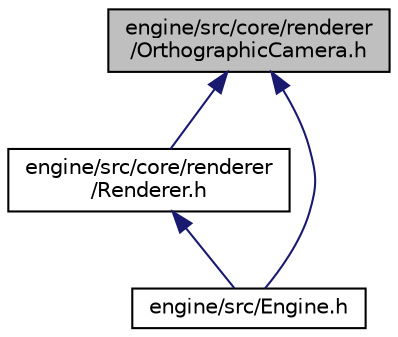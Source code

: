 digraph "engine/src/core/renderer/OrthographicCamera.h"
{
 // LATEX_PDF_SIZE
  edge [fontname="Helvetica",fontsize="10",labelfontname="Helvetica",labelfontsize="10"];
  node [fontname="Helvetica",fontsize="10",shape=record];
  Node1 [label="engine/src/core/renderer\l/OrthographicCamera.h",height=0.2,width=0.4,color="black", fillcolor="grey75", style="filled", fontcolor="black",tooltip="A 2D orthographic camera implementation that is compatible with the renderer."];
  Node1 -> Node2 [dir="back",color="midnightblue",fontsize="10",style="solid"];
  Node2 [label="engine/src/core/renderer\l/Renderer.h",height=0.2,width=0.4,color="black", fillcolor="white", style="filled",URL="$Renderer_8h.html",tooltip="The rendering API."];
  Node2 -> Node3 [dir="back",color="midnightblue",fontsize="10",style="solid"];
  Node3 [label="engine/src/Engine.h",height=0.2,width=0.4,color="black", fillcolor="white", style="filled",URL="$Engine_8h.html",tooltip="The entrypoint into the game engine source code."];
  Node1 -> Node3 [dir="back",color="midnightblue",fontsize="10",style="solid"];
}
